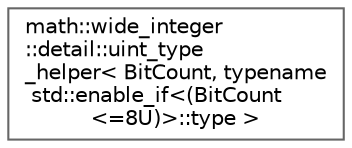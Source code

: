 digraph "Graphical Class Hierarchy"
{
 // LATEX_PDF_SIZE
  bgcolor="transparent";
  edge [fontname=Helvetica,fontsize=10,labelfontname=Helvetica,labelfontsize=10];
  node [fontname=Helvetica,fontsize=10,shape=box,height=0.2,width=0.4];
  rankdir="LR";
  Node0 [label="math::wide_integer\l::detail::uint_type\l_helper\< BitCount, typename\l std::enable_if\<(BitCount\l\<=8U)\>::type \>",height=0.2,width=0.4,color="grey40", fillcolor="white", style="filled",URL="$structmath_1_1wide__integer_1_1detail_1_1uint__type__helper_3_01BitCount_00_01typename_01std_1_116568c54b7aa355f5a1c9d468249a350.html",tooltip=" "];
}
